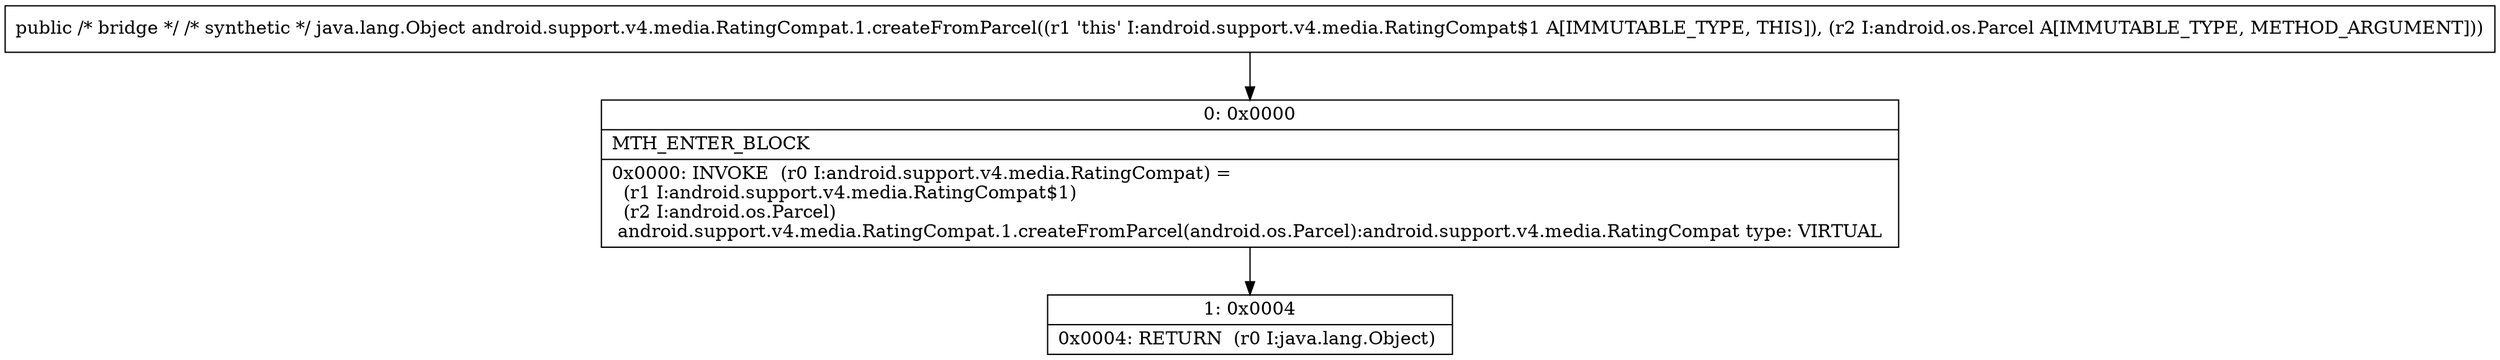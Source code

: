 digraph "CFG forandroid.support.v4.media.RatingCompat.1.createFromParcel(Landroid\/os\/Parcel;)Ljava\/lang\/Object;" {
Node_0 [shape=record,label="{0\:\ 0x0000|MTH_ENTER_BLOCK\l|0x0000: INVOKE  (r0 I:android.support.v4.media.RatingCompat) = \l  (r1 I:android.support.v4.media.RatingCompat$1)\l  (r2 I:android.os.Parcel)\l android.support.v4.media.RatingCompat.1.createFromParcel(android.os.Parcel):android.support.v4.media.RatingCompat type: VIRTUAL \l}"];
Node_1 [shape=record,label="{1\:\ 0x0004|0x0004: RETURN  (r0 I:java.lang.Object) \l}"];
MethodNode[shape=record,label="{public \/* bridge *\/ \/* synthetic *\/ java.lang.Object android.support.v4.media.RatingCompat.1.createFromParcel((r1 'this' I:android.support.v4.media.RatingCompat$1 A[IMMUTABLE_TYPE, THIS]), (r2 I:android.os.Parcel A[IMMUTABLE_TYPE, METHOD_ARGUMENT])) }"];
MethodNode -> Node_0;
Node_0 -> Node_1;
}

